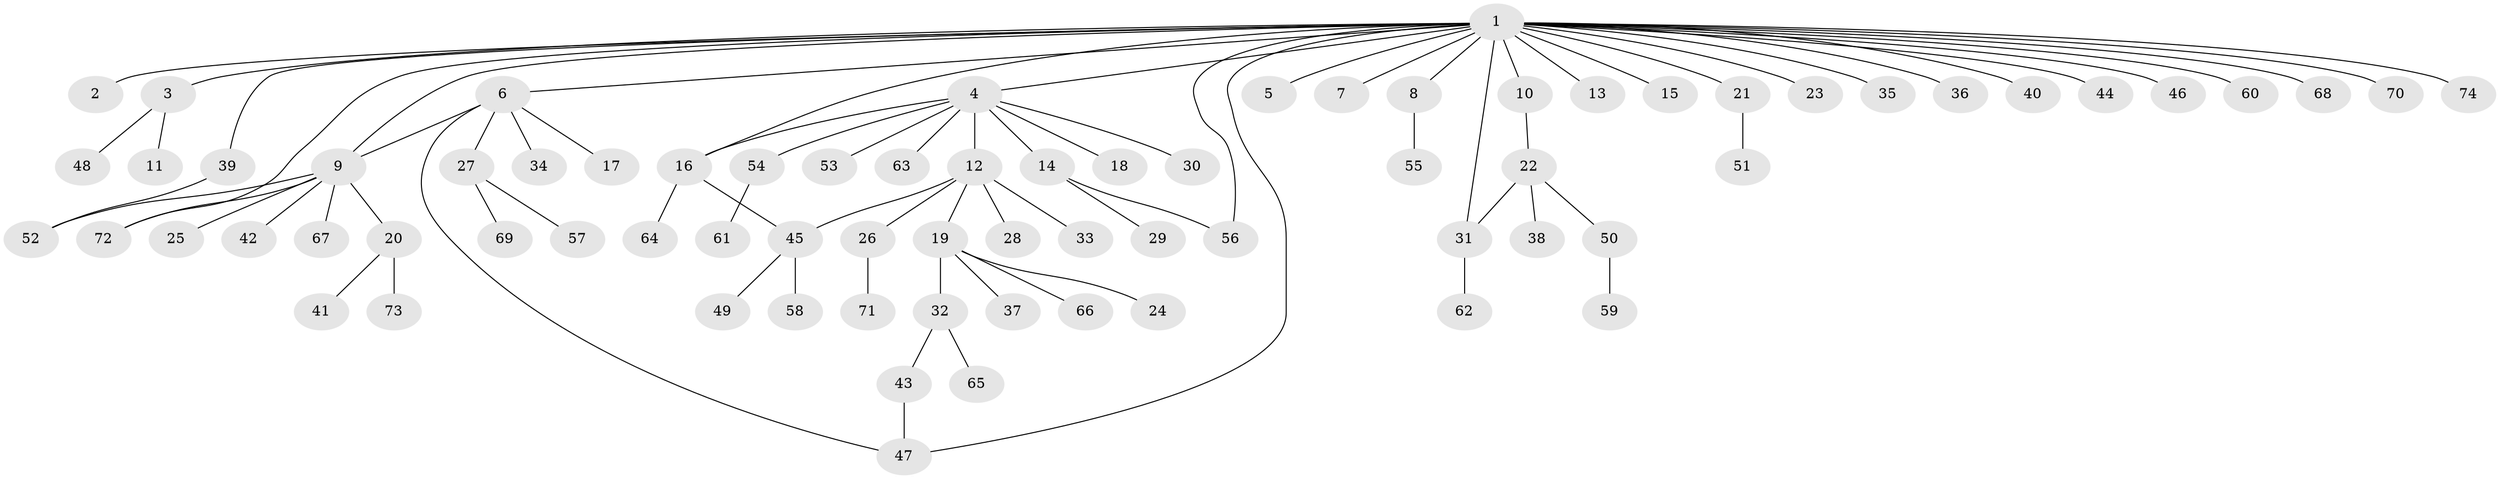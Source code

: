 // coarse degree distribution, {1: 0.8181818181818182, 5: 0.045454545454545456, 12: 0.045454545454545456, 2: 0.045454545454545456, 7: 0.045454545454545456}
// Generated by graph-tools (version 1.1) at 2025/51/03/04/25 21:51:04]
// undirected, 74 vertices, 82 edges
graph export_dot {
graph [start="1"]
  node [color=gray90,style=filled];
  1;
  2;
  3;
  4;
  5;
  6;
  7;
  8;
  9;
  10;
  11;
  12;
  13;
  14;
  15;
  16;
  17;
  18;
  19;
  20;
  21;
  22;
  23;
  24;
  25;
  26;
  27;
  28;
  29;
  30;
  31;
  32;
  33;
  34;
  35;
  36;
  37;
  38;
  39;
  40;
  41;
  42;
  43;
  44;
  45;
  46;
  47;
  48;
  49;
  50;
  51;
  52;
  53;
  54;
  55;
  56;
  57;
  58;
  59;
  60;
  61;
  62;
  63;
  64;
  65;
  66;
  67;
  68;
  69;
  70;
  71;
  72;
  73;
  74;
  1 -- 2;
  1 -- 3;
  1 -- 4;
  1 -- 5;
  1 -- 6;
  1 -- 7;
  1 -- 8;
  1 -- 9;
  1 -- 10;
  1 -- 13;
  1 -- 15;
  1 -- 16;
  1 -- 21;
  1 -- 23;
  1 -- 31;
  1 -- 35;
  1 -- 36;
  1 -- 39;
  1 -- 40;
  1 -- 44;
  1 -- 46;
  1 -- 47;
  1 -- 56;
  1 -- 60;
  1 -- 68;
  1 -- 70;
  1 -- 72;
  1 -- 74;
  3 -- 11;
  3 -- 48;
  4 -- 12;
  4 -- 14;
  4 -- 16;
  4 -- 18;
  4 -- 30;
  4 -- 53;
  4 -- 54;
  4 -- 63;
  6 -- 9;
  6 -- 17;
  6 -- 27;
  6 -- 34;
  6 -- 47;
  8 -- 55;
  9 -- 20;
  9 -- 25;
  9 -- 42;
  9 -- 52;
  9 -- 67;
  9 -- 72;
  10 -- 22;
  12 -- 19;
  12 -- 26;
  12 -- 28;
  12 -- 33;
  12 -- 45;
  14 -- 29;
  14 -- 56;
  16 -- 45;
  16 -- 64;
  19 -- 24;
  19 -- 32;
  19 -- 37;
  19 -- 66;
  20 -- 41;
  20 -- 73;
  21 -- 51;
  22 -- 31;
  22 -- 38;
  22 -- 50;
  26 -- 71;
  27 -- 57;
  27 -- 69;
  31 -- 62;
  32 -- 43;
  32 -- 65;
  39 -- 52;
  43 -- 47;
  45 -- 49;
  45 -- 58;
  50 -- 59;
  54 -- 61;
}
